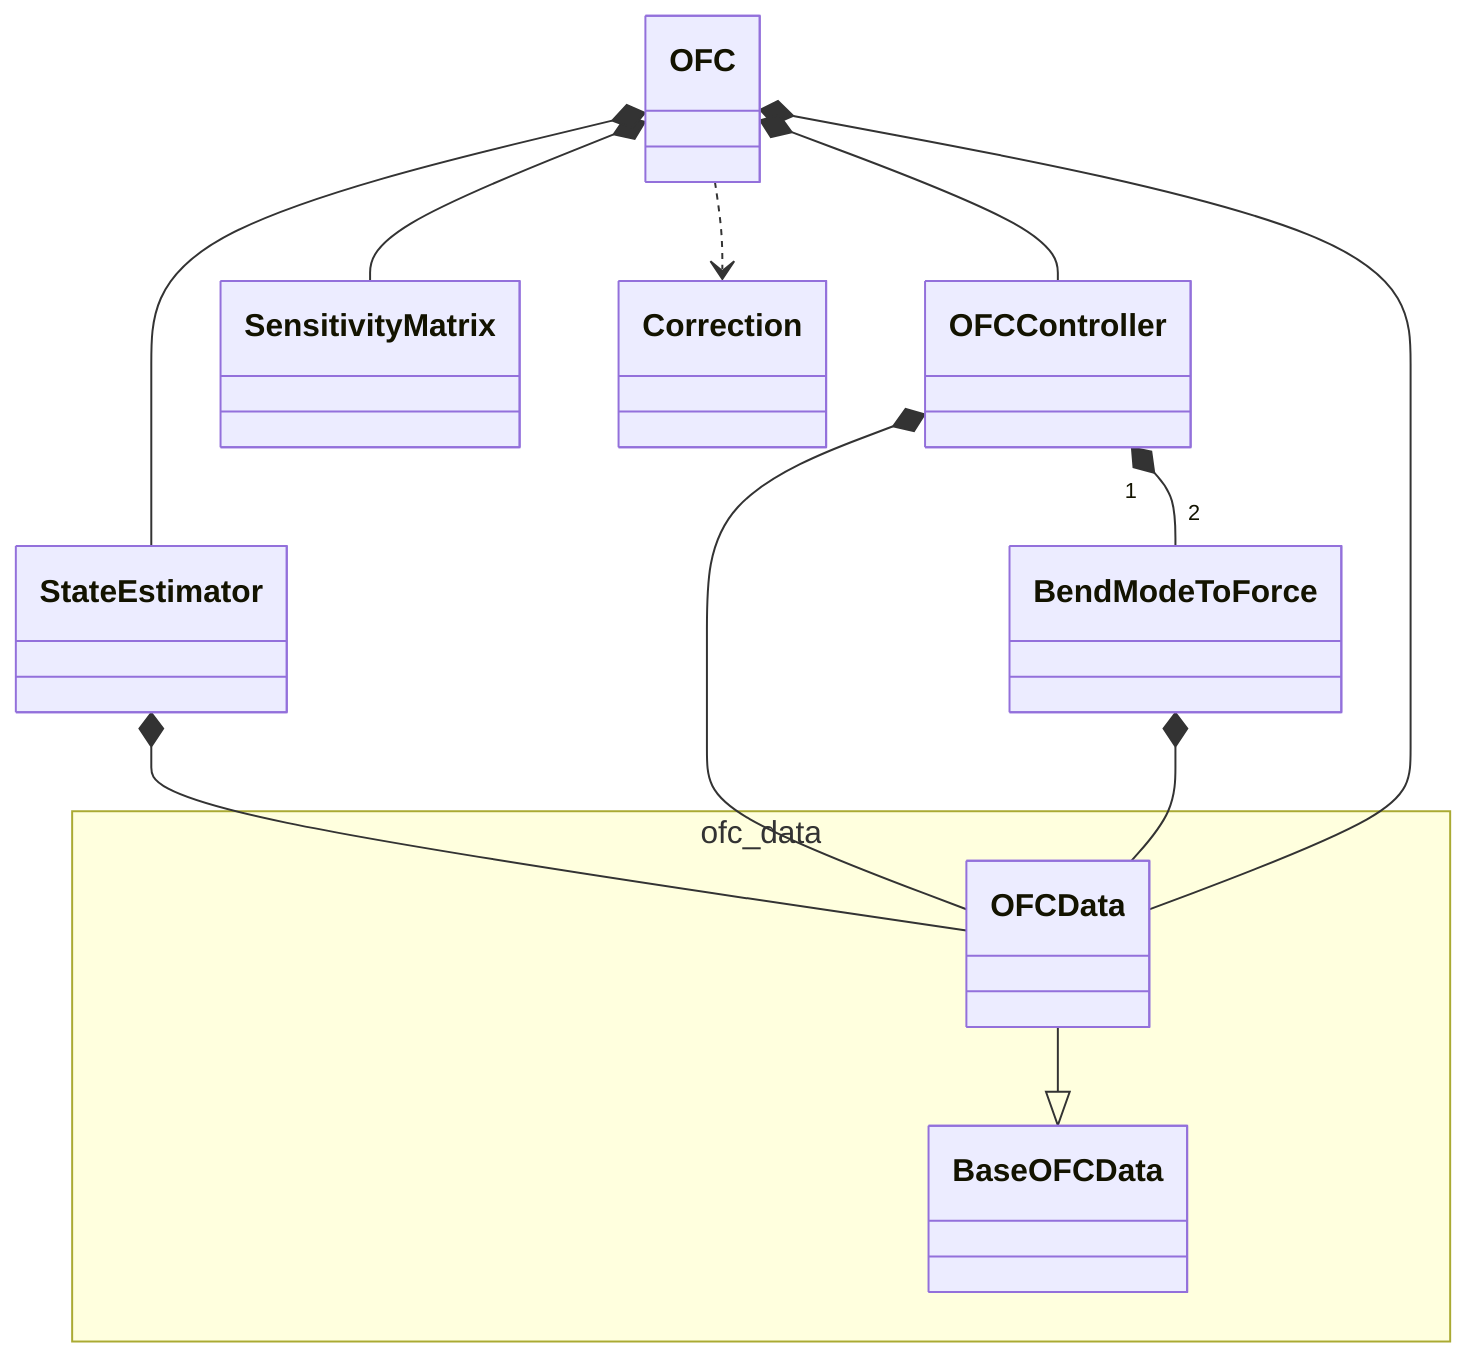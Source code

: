 classDiagram
namespace ofc_data {
  class OFCData
  class BaseOFCData
}

class OFC
StateEstimator *-- OFCData
OFCController *-- OFCData
OFCController "1" *-- "2" BendModeToForce
BendModeToForce *-- OFCData
OFC *-- OFCData
OFC *-- SensitivityMatrix
OFC *-- StateEstimator
OFC *-- OFCController
OFC ..> Correction
OFCData --|> BaseOFCData